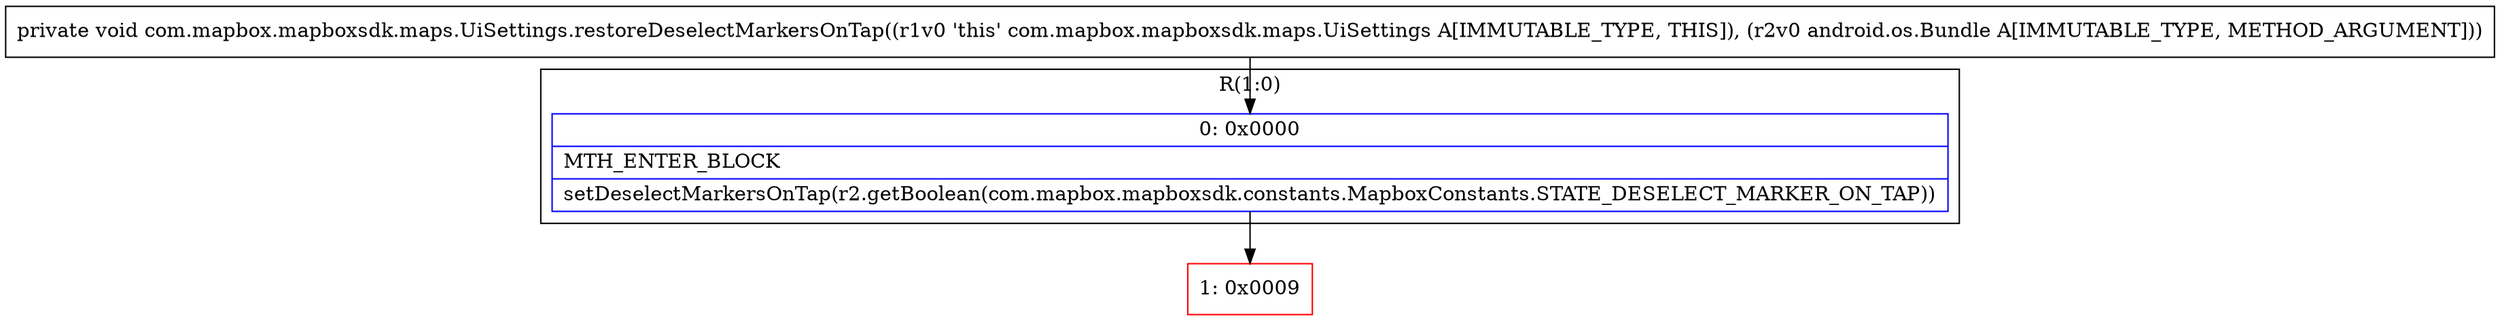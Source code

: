 digraph "CFG forcom.mapbox.mapboxsdk.maps.UiSettings.restoreDeselectMarkersOnTap(Landroid\/os\/Bundle;)V" {
subgraph cluster_Region_1948867363 {
label = "R(1:0)";
node [shape=record,color=blue];
Node_0 [shape=record,label="{0\:\ 0x0000|MTH_ENTER_BLOCK\l|setDeselectMarkersOnTap(r2.getBoolean(com.mapbox.mapboxsdk.constants.MapboxConstants.STATE_DESELECT_MARKER_ON_TAP))\l}"];
}
Node_1 [shape=record,color=red,label="{1\:\ 0x0009}"];
MethodNode[shape=record,label="{private void com.mapbox.mapboxsdk.maps.UiSettings.restoreDeselectMarkersOnTap((r1v0 'this' com.mapbox.mapboxsdk.maps.UiSettings A[IMMUTABLE_TYPE, THIS]), (r2v0 android.os.Bundle A[IMMUTABLE_TYPE, METHOD_ARGUMENT])) }"];
MethodNode -> Node_0;
Node_0 -> Node_1;
}

